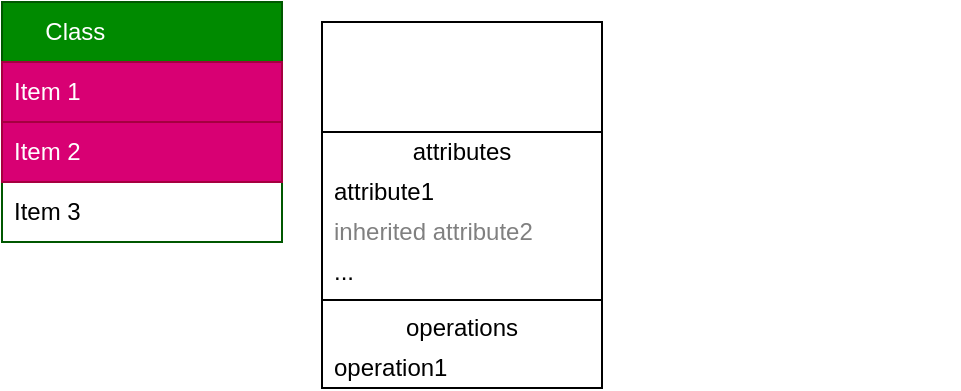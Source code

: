 <mxfile>
    <diagram id="LoiDCCsT_MCwW32Y0uSz" name="第 1 页">
        <mxGraphModel dx="878" dy="1593" grid="1" gridSize="10" guides="1" tooltips="1" connect="1" arrows="1" fold="1" page="1" pageScale="1" pageWidth="827" pageHeight="1169" math="0" shadow="0">
            <root>
                <mxCell id="0"/>
                <mxCell id="1" parent="0"/>
                <mxCell id="20" value="" style="swimlane;fontStyle=0;align=center;verticalAlign=top;childLayout=stackLayout;horizontal=1;startSize=55;horizontalStack=0;resizeParent=1;resizeParentMax=0;resizeLast=0;collapsible=0;marginBottom=0;html=1;" vertex="1" parent="1">
                    <mxGeometry x="190" y="-700" width="140" height="183" as="geometry"/>
                </mxCell>
                <mxCell id="21" value="attributes" style="text;html=1;strokeColor=none;fillColor=none;align=center;verticalAlign=middle;spacingLeft=4;spacingRight=4;overflow=hidden;rotatable=0;points=[[0,0.5],[1,0.5]];portConstraint=eastwest;" vertex="1" parent="20">
                    <mxGeometry y="55" width="140" height="20" as="geometry"/>
                </mxCell>
                <mxCell id="22" value="attribute1" style="text;html=1;strokeColor=none;fillColor=none;align=left;verticalAlign=middle;spacingLeft=4;spacingRight=4;overflow=hidden;rotatable=0;points=[[0,0.5],[1,0.5]];portConstraint=eastwest;" vertex="1" parent="20">
                    <mxGeometry y="75" width="140" height="20" as="geometry"/>
                </mxCell>
                <mxCell id="23" value="inherited attribute2" style="text;html=1;strokeColor=none;fillColor=none;align=left;verticalAlign=middle;spacingLeft=4;spacingRight=4;overflow=hidden;rotatable=0;points=[[0,0.5],[1,0.5]];portConstraint=eastwest;fontColor=#808080;" vertex="1" parent="20">
                    <mxGeometry y="95" width="140" height="20" as="geometry"/>
                </mxCell>
                <mxCell id="24" value="..." style="text;html=1;strokeColor=none;fillColor=none;align=left;verticalAlign=middle;spacingLeft=4;spacingRight=4;overflow=hidden;rotatable=0;points=[[0,0.5],[1,0.5]];portConstraint=eastwest;" vertex="1" parent="20">
                    <mxGeometry y="115" width="140" height="20" as="geometry"/>
                </mxCell>
                <mxCell id="25" value="" style="line;strokeWidth=1;fillColor=none;align=left;verticalAlign=middle;spacingTop=-1;spacingLeft=3;spacingRight=3;rotatable=0;labelPosition=right;points=[];portConstraint=eastwest;" vertex="1" parent="20">
                    <mxGeometry y="135" width="140" height="8" as="geometry"/>
                </mxCell>
                <mxCell id="26" value="operations" style="text;html=1;strokeColor=none;fillColor=none;align=center;verticalAlign=middle;spacingLeft=4;spacingRight=4;overflow=hidden;rotatable=0;points=[[0,0.5],[1,0.5]];portConstraint=eastwest;" vertex="1" parent="20">
                    <mxGeometry y="143" width="140" height="20" as="geometry"/>
                </mxCell>
                <mxCell id="27" value="operation1" style="text;html=1;strokeColor=none;fillColor=none;align=left;verticalAlign=middle;spacingLeft=4;spacingRight=4;overflow=hidden;rotatable=0;points=[[0,0.5],[1,0.5]];portConstraint=eastwest;" vertex="1" parent="20">
                    <mxGeometry y="163" width="140" height="20" as="geometry"/>
                </mxCell>
                <mxCell id="31" value="" style="endArrow=classic;html=1;" edge="1" parent="1" target="32">
                    <mxGeometry width="50" height="50" relative="1" as="geometry">
                        <mxPoint x="100" y="-590" as="sourcePoint"/>
                        <mxPoint x="100" y="-650" as="targetPoint"/>
                    </mxGeometry>
                </mxCell>
                <mxCell id="32" value="Class&amp;nbsp; &amp;nbsp; &amp;nbsp; &amp;nbsp; &amp;nbsp; &amp;nbsp; &amp;nbsp; &amp;nbsp; &amp;nbsp; &amp;nbsp;&amp;nbsp;" style="swimlane;fontStyle=0;childLayout=stackLayout;horizontal=1;startSize=30;horizontalStack=0;resizeParent=1;resizeParentMax=0;resizeLast=0;collapsible=1;marginBottom=0;whiteSpace=wrap;html=1;fillColor=#008a00;fontColor=#ffffff;strokeColor=#005700;" vertex="1" parent="1">
                    <mxGeometry x="30" y="-710" width="140" height="120" as="geometry"/>
                </mxCell>
                <mxCell id="35" value="Item 1" style="text;strokeColor=#A50040;fillColor=#d80073;align=left;verticalAlign=middle;spacingLeft=4;spacingRight=4;overflow=hidden;points=[[0,0.5],[1,0.5]];portConstraint=eastwest;rotatable=0;whiteSpace=wrap;html=1;fontColor=#ffffff;" vertex="1" parent="32">
                    <mxGeometry y="30" width="140" height="30" as="geometry"/>
                </mxCell>
                <mxCell id="33" value="Item 2" style="text;strokeColor=#A50040;fillColor=#d80073;align=left;verticalAlign=middle;spacingLeft=4;spacingRight=4;overflow=hidden;points=[[0,0.5],[1,0.5]];portConstraint=eastwest;rotatable=0;whiteSpace=wrap;html=1;fontColor=#ffffff;" vertex="1" parent="32">
                    <mxGeometry y="60" width="140" height="30" as="geometry"/>
                </mxCell>
                <mxCell id="34" value="Item 3" style="text;strokeColor=none;fillColor=none;align=left;verticalAlign=middle;spacingLeft=4;spacingRight=4;overflow=hidden;points=[[0,0.5],[1,0.5]];portConstraint=eastwest;rotatable=0;whiteSpace=wrap;html=1;" vertex="1" parent="32">
                    <mxGeometry y="90" width="140" height="30" as="geometry"/>
                </mxCell>
                <mxCell id="46" value="" style="endArrow=classic;html=1;" edge="1" parent="1">
                    <mxGeometry width="50" height="50" relative="1" as="geometry">
                        <mxPoint x="500" y="-690" as="sourcePoint"/>
                        <mxPoint x="500" y="-690" as="targetPoint"/>
                    </mxGeometry>
                </mxCell>
            </root>
        </mxGraphModel>
    </diagram>
</mxfile>